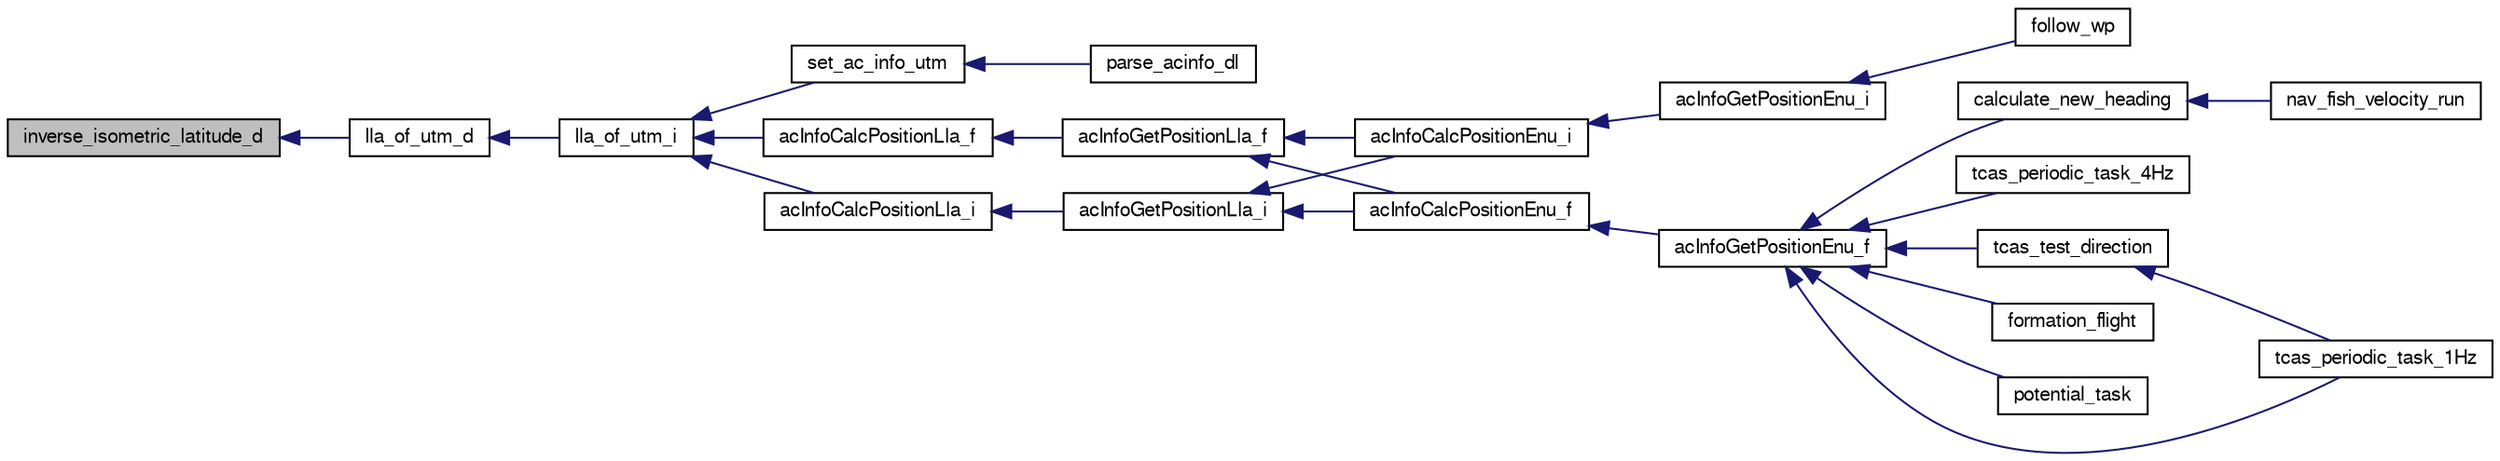digraph "inverse_isometric_latitude_d"
{
  edge [fontname="FreeSans",fontsize="10",labelfontname="FreeSans",labelfontsize="10"];
  node [fontname="FreeSans",fontsize="10",shape=record];
  rankdir="LR";
  Node1 [label="inverse_isometric_latitude_d",height=0.2,width=0.4,color="black", fillcolor="grey75", style="filled", fontcolor="black"];
  Node1 -> Node2 [dir="back",color="midnightblue",fontsize="10",style="solid",fontname="FreeSans"];
  Node2 [label="lla_of_utm_d",height=0.2,width=0.4,color="black", fillcolor="white", style="filled",URL="$group__math__geodetic__double.html#ga0f160507506fc364a8b2c35327d252fa"];
  Node2 -> Node3 [dir="back",color="midnightblue",fontsize="10",style="solid",fontname="FreeSans"];
  Node3 [label="lla_of_utm_i",height=0.2,width=0.4,color="black", fillcolor="white", style="filled",URL="$group__math__geodetic__int.html#ga3e1a1eaa12a3890f5a70574219a74d9e",tooltip="Convert a UTM to LLA. "];
  Node3 -> Node4 [dir="back",color="midnightblue",fontsize="10",style="solid",fontname="FreeSans"];
  Node4 [label="set_ac_info_utm",height=0.2,width=0.4,color="black", fillcolor="white", style="filled",URL="$group__ac__info.html#ga2f523b260d5f5dda8f138ba70435479c",tooltip="Set Aircraft info. "];
  Node4 -> Node5 [dir="back",color="midnightblue",fontsize="10",style="solid",fontname="FreeSans"];
  Node5 [label="parse_acinfo_dl",height=0.2,width=0.4,color="black", fillcolor="white", style="filled",URL="$group__ac__info.html#ga17b120995d97d500b7eb5aea22214041",tooltip="Parse all datalink or telemetry messages that contain global position of other acs Messages currently..."];
  Node3 -> Node6 [dir="back",color="midnightblue",fontsize="10",style="solid",fontname="FreeSans"];
  Node6 [label="acInfoCalcPositionLla_i",height=0.2,width=0.4,color="black", fillcolor="white", style="filled",URL="$group__ac__info.html#ga660def4d2d1433508928beb427d1b7c7"];
  Node6 -> Node7 [dir="back",color="midnightblue",fontsize="10",style="solid",fontname="FreeSans"];
  Node7 [label="acInfoGetPositionLla_i",height=0.2,width=0.4,color="black", fillcolor="white", style="filled",URL="$group__ac__info.html#gafc650e7d5bdaa36628912178842e55bd",tooltip="Get position from LLA coordinates (int). "];
  Node7 -> Node8 [dir="back",color="midnightblue",fontsize="10",style="solid",fontname="FreeSans"];
  Node8 [label="acInfoCalcPositionEnu_i",height=0.2,width=0.4,color="black", fillcolor="white", style="filled",URL="$group__ac__info.html#gad27d2e9d1854b608ee9d187eb51a368e"];
  Node8 -> Node9 [dir="back",color="midnightblue",fontsize="10",style="solid",fontname="FreeSans"];
  Node9 [label="acInfoGetPositionEnu_i",height=0.2,width=0.4,color="black", fillcolor="white", style="filled",URL="$group__ac__info.html#ga375088f288d8540b8f3404c6a58f4646",tooltip="Get position in local ENU coordinates (int). "];
  Node9 -> Node10 [dir="back",color="midnightblue",fontsize="10",style="solid",fontname="FreeSans"];
  Node10 [label="follow_wp",height=0.2,width=0.4,color="black", fillcolor="white", style="filled",URL="$follow_8h.html#a193d671739e35bbb235456cb3b65e9ff"];
  Node7 -> Node11 [dir="back",color="midnightblue",fontsize="10",style="solid",fontname="FreeSans"];
  Node11 [label="acInfoCalcPositionEnu_f",height=0.2,width=0.4,color="black", fillcolor="white", style="filled",URL="$group__ac__info.html#ga5f26bc7946ecd4d712ed0baa6cbe8dd1"];
  Node11 -> Node12 [dir="back",color="midnightblue",fontsize="10",style="solid",fontname="FreeSans"];
  Node12 [label="acInfoGetPositionEnu_f",height=0.2,width=0.4,color="black", fillcolor="white", style="filled",URL="$group__ac__info.html#ga525710b691b4f60d3e55c3c4b2cb092c",tooltip="Get position in local ENU coordinates (float). "];
  Node12 -> Node13 [dir="back",color="midnightblue",fontsize="10",style="solid",fontname="FreeSans"];
  Node13 [label="formation_flight",height=0.2,width=0.4,color="black", fillcolor="white", style="filled",URL="$formation_8h.html#a18de0c4f9e864cb4db84458b33b463dd"];
  Node12 -> Node14 [dir="back",color="midnightblue",fontsize="10",style="solid",fontname="FreeSans"];
  Node14 [label="potential_task",height=0.2,width=0.4,color="black", fillcolor="white", style="filled",URL="$potential_8h.html#a2ecae8ed4b80ccfece655453a56db7cd"];
  Node12 -> Node15 [dir="back",color="midnightblue",fontsize="10",style="solid",fontname="FreeSans"];
  Node15 [label="tcas_test_direction",height=0.2,width=0.4,color="black", fillcolor="white", style="filled",URL="$tcas_8c.html#a5baa7069079b8f1211e22af90cf7593b"];
  Node15 -> Node16 [dir="back",color="midnightblue",fontsize="10",style="solid",fontname="FreeSans"];
  Node16 [label="tcas_periodic_task_1Hz",height=0.2,width=0.4,color="black", fillcolor="white", style="filled",URL="$tcas_8h.html#adb2f00821358ed6ad0f366e6a2422558"];
  Node12 -> Node16 [dir="back",color="midnightblue",fontsize="10",style="solid",fontname="FreeSans"];
  Node12 -> Node17 [dir="back",color="midnightblue",fontsize="10",style="solid",fontname="FreeSans"];
  Node17 [label="tcas_periodic_task_4Hz",height=0.2,width=0.4,color="black", fillcolor="white", style="filled",URL="$tcas_8h.html#aa520d855e76e58f77855603fde040497"];
  Node12 -> Node18 [dir="back",color="midnightblue",fontsize="10",style="solid",fontname="FreeSans"];
  Node18 [label="calculate_new_heading",height=0.2,width=0.4,color="black", fillcolor="white", style="filled",URL="$nav__fish_8c.html#aabac53beb17b84ea4474a72fb85e2abb",tooltip="calculates new variation of the heading for the uav based on current state "];
  Node18 -> Node19 [dir="back",color="midnightblue",fontsize="10",style="solid",fontname="FreeSans"];
  Node19 [label="nav_fish_velocity_run",height=0.2,width=0.4,color="black", fillcolor="white", style="filled",URL="$nav__fish_8h.html#ae25f7a8ee455c00944445f6b12b3a49f",tooltip="nav fish velocity run "];
  Node3 -> Node20 [dir="back",color="midnightblue",fontsize="10",style="solid",fontname="FreeSans"];
  Node20 [label="acInfoCalcPositionLla_f",height=0.2,width=0.4,color="black", fillcolor="white", style="filled",URL="$group__ac__info.html#ga66c45f46dcc1835b0297fcb89240db20"];
  Node20 -> Node21 [dir="back",color="midnightblue",fontsize="10",style="solid",fontname="FreeSans"];
  Node21 [label="acInfoGetPositionLla_f",height=0.2,width=0.4,color="black", fillcolor="white", style="filled",URL="$group__ac__info.html#ga9712309206b85d9fb005f0ba19553a04",tooltip="Get position from LLA coordinates (float). "];
  Node21 -> Node8 [dir="back",color="midnightblue",fontsize="10",style="solid",fontname="FreeSans"];
  Node21 -> Node11 [dir="back",color="midnightblue",fontsize="10",style="solid",fontname="FreeSans"];
}
